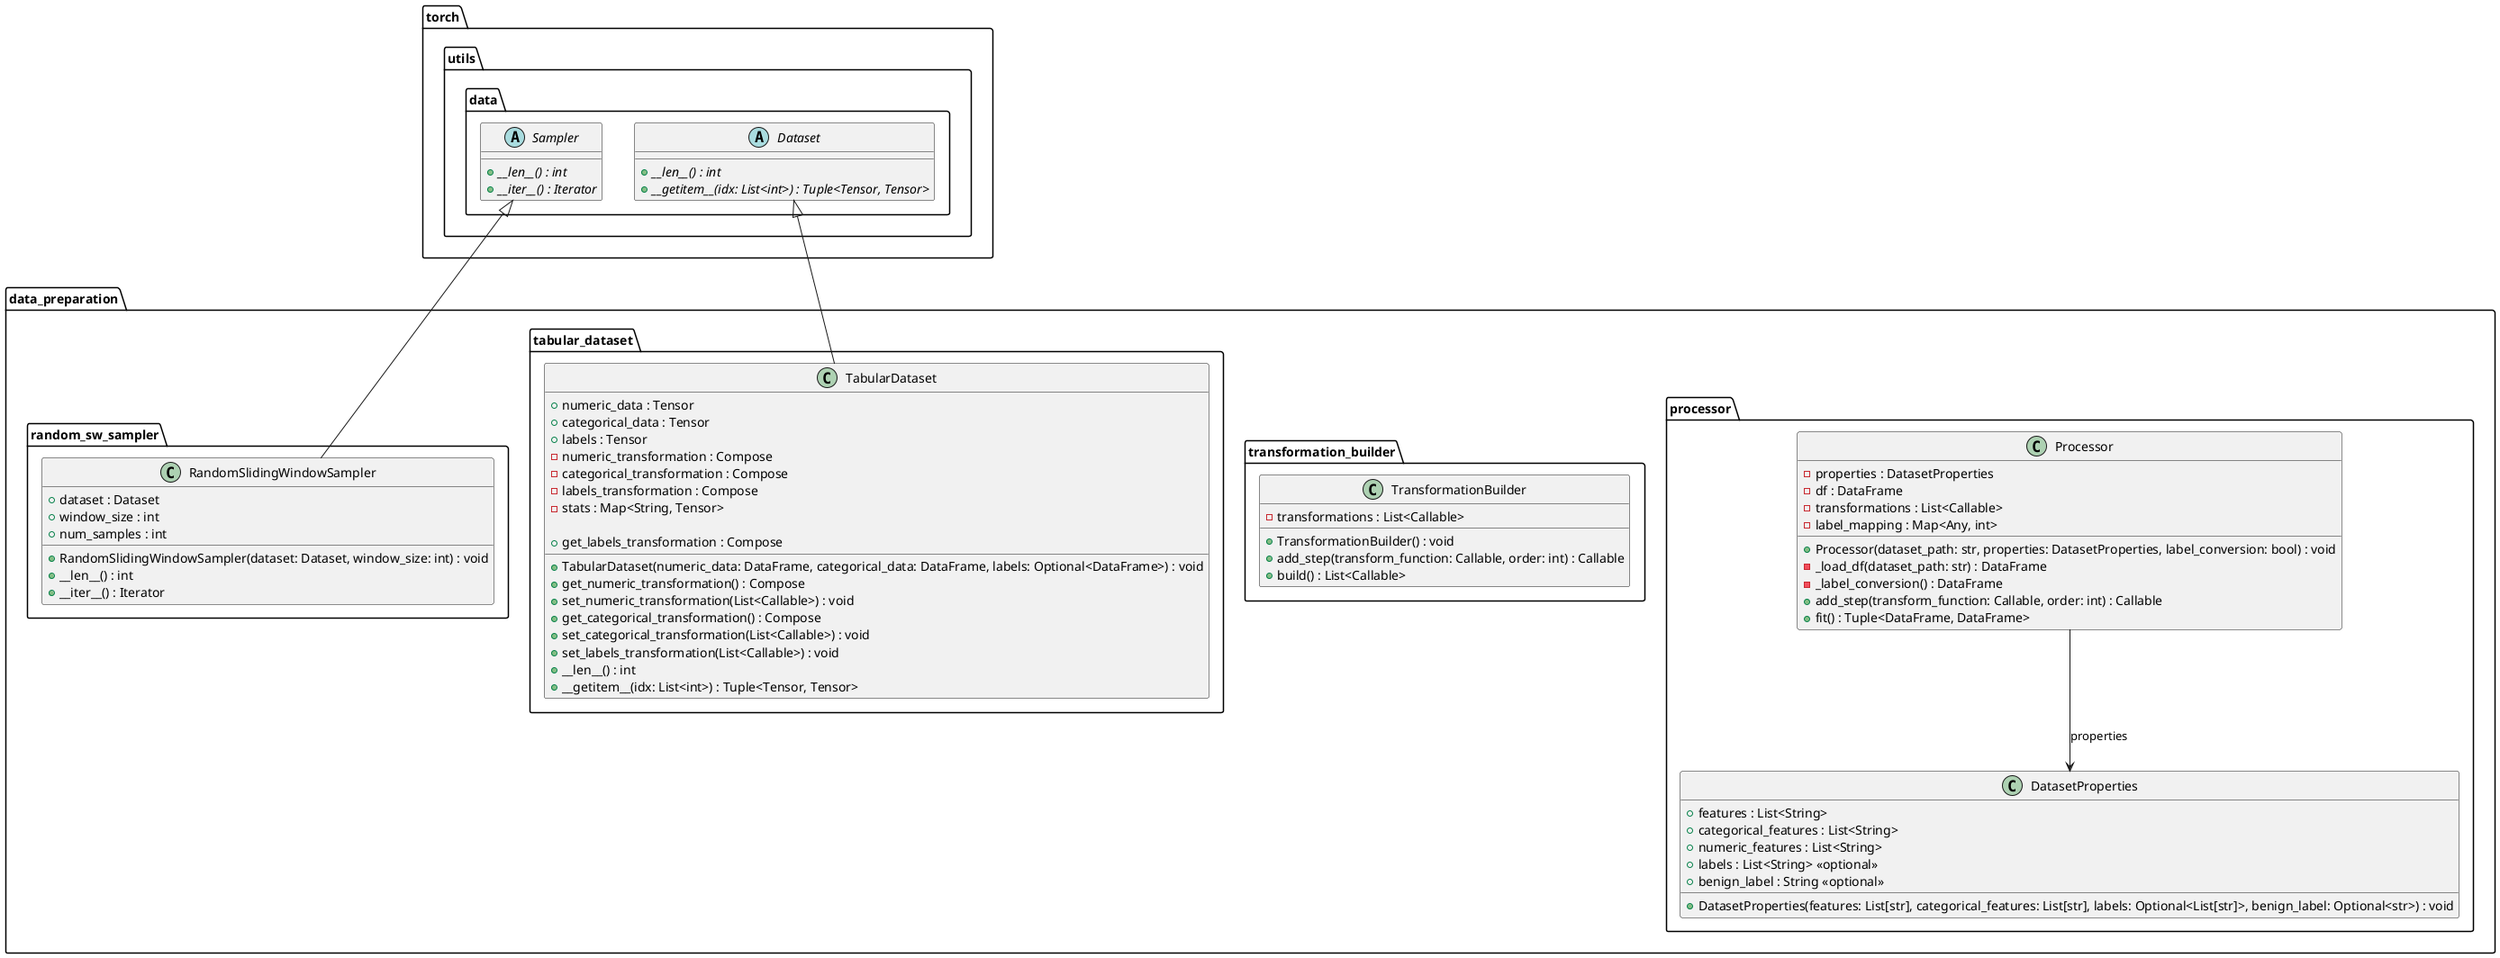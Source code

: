 @startuml

package "data_preparation" {
    package processor {
        class DatasetProperties {
            + features : List<String>
            + categorical_features : List<String>
            + numeric_features : List<String>
            + labels : List<String> <<optional>>
            + benign_label : String <<optional>>

            + DatasetProperties(features: List[str], categorical_features: List[str], labels: Optional<List[str]>, benign_label: Optional<str>) : void
        }

        class Processor {
            - properties : DatasetProperties
            - df : DataFrame
            - transformations : List<Callable>
            - label_mapping : Map<Any, int>

            + Processor(dataset_path: str, properties: DatasetProperties, label_conversion: bool) : void
            - _load_df(dataset_path: str) : DataFrame
            - _label_conversion() : DataFrame
            + add_step(transform_function: Callable, order: int) : Callable
            + fit() : Tuple<DataFrame, DataFrame>
        }
    }

    package transformation_builder {
        class TransformationBuilder {
            - transformations : List<Callable>

            + TransformationBuilder() : void
            + add_step(transform_function: Callable, order: int) : Callable
            + build() : List<Callable>
        }
    }

    package random_sw_sampler {
        class RandomSlidingWindowSampler {
            + dataset : Dataset
            + window_size : int
            + num_samples : int

            + RandomSlidingWindowSampler(dataset: Dataset, window_size: int) : void
            + __len__() : int
            + __iter__() : Iterator
        }
    }

    package tabular_dataset {
        class TabularDataset {
            + numeric_data : Tensor
            + categorical_data : Tensor
            + labels : Tensor
            - numeric_transformation : Compose
            - categorical_transformation : Compose
            - labels_transformation : Compose
            - stats : Map<String, Tensor>

            + TabularDataset(numeric_data: DataFrame, categorical_data: DataFrame, labels: Optional<DataFrame>) : void
            + get_numeric_transformation() : Compose
            + set_numeric_transformation(List<Callable>) : void
            + get_categorical_transformation() : Compose
            + set_categorical_transformation(List<Callable>) : void
            + get_labels_transformation : Compose
            + set_labels_transformation(List<Callable>) : void
            + __len__() : int
            + __getitem__(idx: List<int>) : Tuple<Tensor, Tensor>
        }
    }
}

package torch.utils.data {
    abstract class Sampler {
        {abstract} + __len__() : int
        {abstract} + __iter__() : Iterator
    }

    abstract class Dataset {
        {abstract} + __len__() : int
        {abstract} + __getitem__(idx: List<int>) : Tuple<Tensor, Tensor>
    }
}

Processor --> DatasetProperties : properties
torch.utils.data.Sampler <|-- data_preparation.random_sw_sampler.RandomSlidingWindowSampler
torch.utils.data.Dataset <|-- data_preparation.tabular_dataset.TabularDataset

@enduml